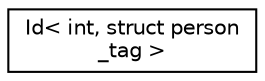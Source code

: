 digraph "Graphical Class Hierarchy"
{
 // LATEX_PDF_SIZE
  edge [fontname="Helvetica",fontsize="10",labelfontname="Helvetica",labelfontsize="10"];
  node [fontname="Helvetica",fontsize="10",shape=record];
  rankdir="LR";
  Node0 [label="Id\< int, struct person\l_tag \>",height=0.2,width=0.4,color="black", fillcolor="white", style="filled",URL="$class_id.html",tooltip=" "];
}
